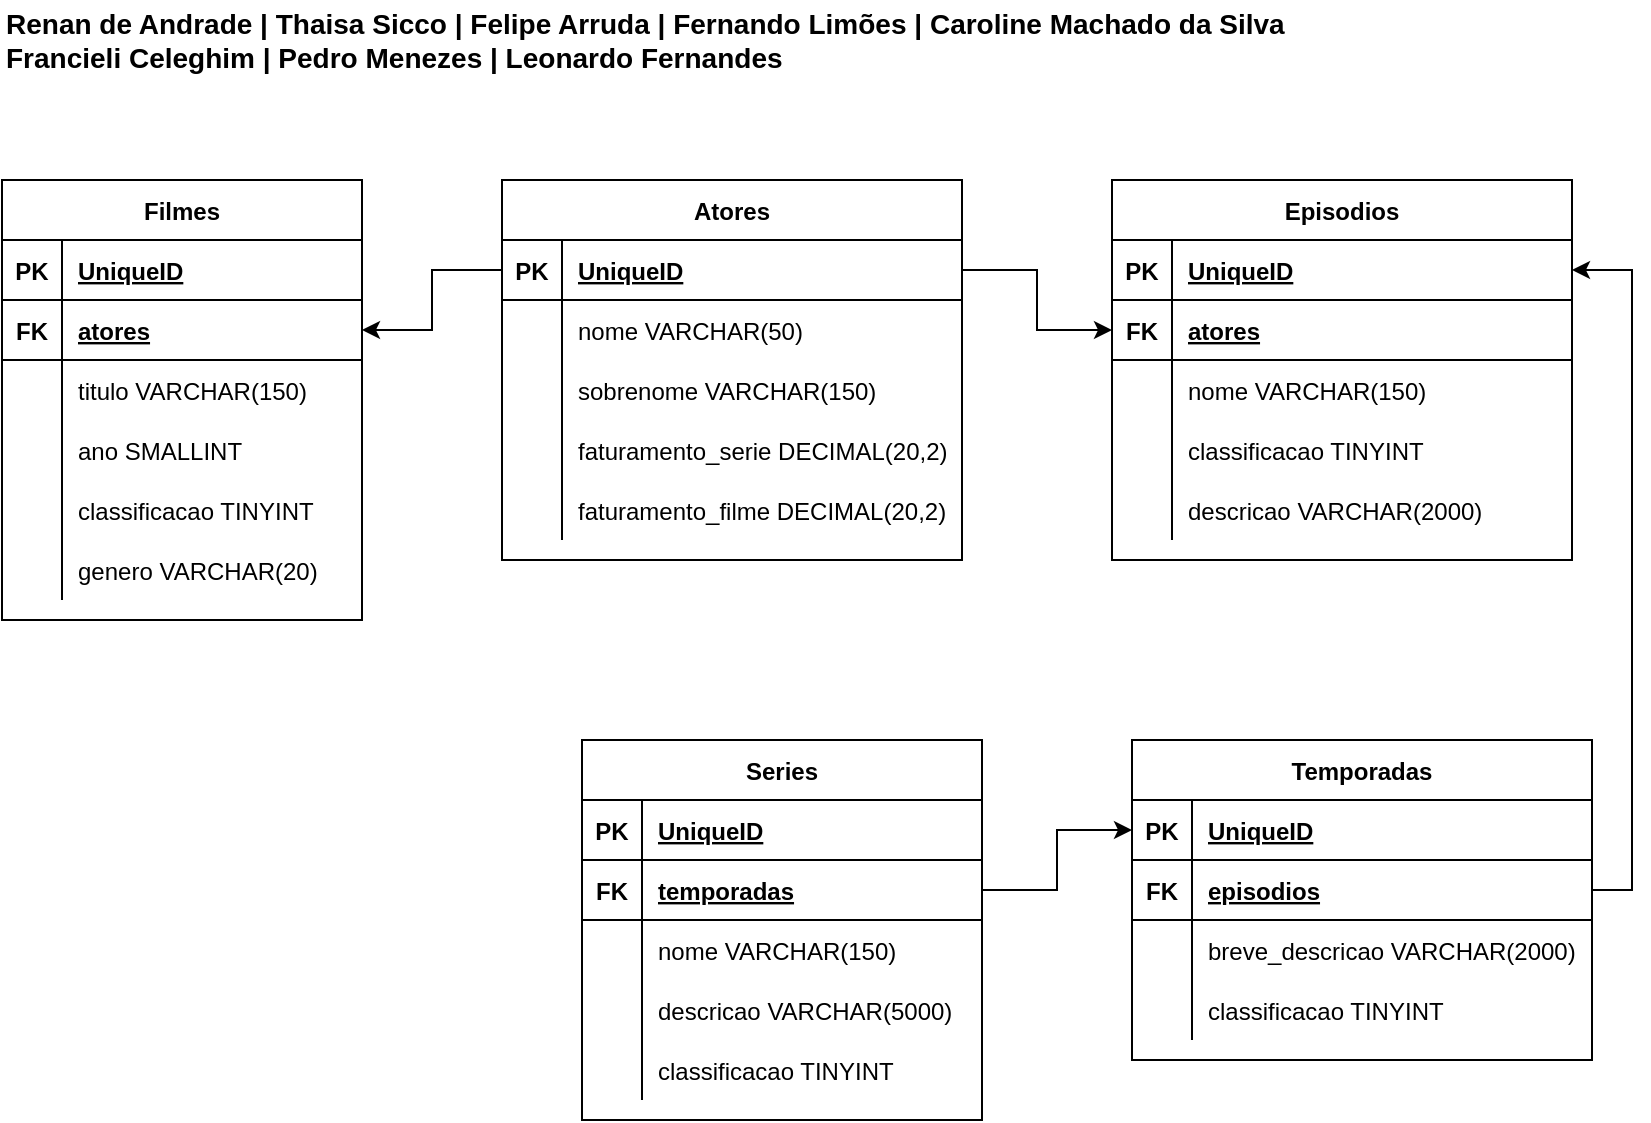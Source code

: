 <mxfile version="14.9.7" type="google"><diagram id="pLK1hywPP_0OHfHUlti8" name="Page-1"><mxGraphModel dx="1426" dy="773" grid="1" gridSize="10" guides="1" tooltips="1" connect="1" arrows="1" fold="1" page="1" pageScale="1" pageWidth="827" pageHeight="1169" math="0" shadow="0"><root><mxCell id="0"/><mxCell id="1" parent="0"/><mxCell id="wGdOwo4mTz0a7036f3wk-1" value="Filmes" style="shape=table;startSize=30;container=1;collapsible=1;childLayout=tableLayout;fixedRows=1;rowLines=0;fontStyle=1;align=center;resizeLast=1;" vertex="1" parent="1"><mxGeometry x="60" y="130" width="180" height="220" as="geometry"/></mxCell><mxCell id="wGdOwo4mTz0a7036f3wk-2" value="" style="shape=partialRectangle;collapsible=0;dropTarget=0;pointerEvents=0;fillColor=none;top=0;left=0;bottom=1;right=0;points=[[0,0.5],[1,0.5]];portConstraint=eastwest;" vertex="1" parent="wGdOwo4mTz0a7036f3wk-1"><mxGeometry y="30" width="180" height="30" as="geometry"/></mxCell><mxCell id="wGdOwo4mTz0a7036f3wk-3" value="PK" style="shape=partialRectangle;connectable=0;fillColor=none;top=0;left=0;bottom=0;right=0;fontStyle=1;overflow=hidden;" vertex="1" parent="wGdOwo4mTz0a7036f3wk-2"><mxGeometry width="30" height="30" as="geometry"/></mxCell><mxCell id="wGdOwo4mTz0a7036f3wk-4" value="UniqueID" style="shape=partialRectangle;connectable=0;fillColor=none;top=0;left=0;bottom=0;right=0;align=left;spacingLeft=6;fontStyle=5;overflow=hidden;" vertex="1" parent="wGdOwo4mTz0a7036f3wk-2"><mxGeometry x="30" width="150" height="30" as="geometry"/></mxCell><mxCell id="wGdOwo4mTz0a7036f3wk-176" value="" style="shape=partialRectangle;collapsible=0;dropTarget=0;pointerEvents=0;fillColor=none;top=0;left=0;bottom=1;right=0;points=[[0,0.5],[1,0.5]];portConstraint=eastwest;" vertex="1" parent="wGdOwo4mTz0a7036f3wk-1"><mxGeometry y="60" width="180" height="30" as="geometry"/></mxCell><mxCell id="wGdOwo4mTz0a7036f3wk-177" value="FK" style="shape=partialRectangle;connectable=0;fillColor=none;top=0;left=0;bottom=0;right=0;fontStyle=1;overflow=hidden;" vertex="1" parent="wGdOwo4mTz0a7036f3wk-176"><mxGeometry width="30" height="30" as="geometry"/></mxCell><mxCell id="wGdOwo4mTz0a7036f3wk-178" value="atores" style="shape=partialRectangle;connectable=0;fillColor=none;top=0;left=0;bottom=0;right=0;align=left;spacingLeft=6;fontStyle=5;overflow=hidden;" vertex="1" parent="wGdOwo4mTz0a7036f3wk-176"><mxGeometry x="30" width="150" height="30" as="geometry"/></mxCell><mxCell id="wGdOwo4mTz0a7036f3wk-5" value="" style="shape=partialRectangle;collapsible=0;dropTarget=0;pointerEvents=0;fillColor=none;top=0;left=0;bottom=0;right=0;points=[[0,0.5],[1,0.5]];portConstraint=eastwest;" vertex="1" parent="wGdOwo4mTz0a7036f3wk-1"><mxGeometry y="90" width="180" height="30" as="geometry"/></mxCell><mxCell id="wGdOwo4mTz0a7036f3wk-6" value="" style="shape=partialRectangle;connectable=0;fillColor=none;top=0;left=0;bottom=0;right=0;editable=1;overflow=hidden;" vertex="1" parent="wGdOwo4mTz0a7036f3wk-5"><mxGeometry width="30" height="30" as="geometry"/></mxCell><mxCell id="wGdOwo4mTz0a7036f3wk-7" value="titulo VARCHAR(150)" style="shape=partialRectangle;connectable=0;fillColor=none;top=0;left=0;bottom=0;right=0;align=left;spacingLeft=6;overflow=hidden;" vertex="1" parent="wGdOwo4mTz0a7036f3wk-5"><mxGeometry x="30" width="150" height="30" as="geometry"/></mxCell><mxCell id="wGdOwo4mTz0a7036f3wk-8" value="" style="shape=partialRectangle;collapsible=0;dropTarget=0;pointerEvents=0;fillColor=none;top=0;left=0;bottom=0;right=0;points=[[0,0.5],[1,0.5]];portConstraint=eastwest;" vertex="1" parent="wGdOwo4mTz0a7036f3wk-1"><mxGeometry y="120" width="180" height="30" as="geometry"/></mxCell><mxCell id="wGdOwo4mTz0a7036f3wk-9" value="" style="shape=partialRectangle;connectable=0;fillColor=none;top=0;left=0;bottom=0;right=0;editable=1;overflow=hidden;" vertex="1" parent="wGdOwo4mTz0a7036f3wk-8"><mxGeometry width="30" height="30" as="geometry"/></mxCell><mxCell id="wGdOwo4mTz0a7036f3wk-10" value="ano SMALLINT" style="shape=partialRectangle;connectable=0;fillColor=none;top=0;left=0;bottom=0;right=0;align=left;spacingLeft=6;overflow=hidden;" vertex="1" parent="wGdOwo4mTz0a7036f3wk-8"><mxGeometry x="30" width="150" height="30" as="geometry"/></mxCell><mxCell id="wGdOwo4mTz0a7036f3wk-11" value="" style="shape=partialRectangle;collapsible=0;dropTarget=0;pointerEvents=0;fillColor=none;top=0;left=0;bottom=0;right=0;points=[[0,0.5],[1,0.5]];portConstraint=eastwest;" vertex="1" parent="wGdOwo4mTz0a7036f3wk-1"><mxGeometry y="150" width="180" height="30" as="geometry"/></mxCell><mxCell id="wGdOwo4mTz0a7036f3wk-12" value="" style="shape=partialRectangle;connectable=0;fillColor=none;top=0;left=0;bottom=0;right=0;editable=1;overflow=hidden;" vertex="1" parent="wGdOwo4mTz0a7036f3wk-11"><mxGeometry width="30" height="30" as="geometry"/></mxCell><mxCell id="wGdOwo4mTz0a7036f3wk-13" value="classificacao TINYINT" style="shape=partialRectangle;connectable=0;fillColor=none;top=0;left=0;bottom=0;right=0;align=left;spacingLeft=6;overflow=hidden;" vertex="1" parent="wGdOwo4mTz0a7036f3wk-11"><mxGeometry x="30" width="150" height="30" as="geometry"/></mxCell><mxCell id="wGdOwo4mTz0a7036f3wk-57" value="" style="shape=partialRectangle;collapsible=0;dropTarget=0;pointerEvents=0;fillColor=none;top=0;left=0;bottom=0;right=0;points=[[0,0.5],[1,0.5]];portConstraint=eastwest;" vertex="1" parent="wGdOwo4mTz0a7036f3wk-1"><mxGeometry y="180" width="180" height="30" as="geometry"/></mxCell><mxCell id="wGdOwo4mTz0a7036f3wk-58" value="" style="shape=partialRectangle;connectable=0;fillColor=none;top=0;left=0;bottom=0;right=0;editable=1;overflow=hidden;" vertex="1" parent="wGdOwo4mTz0a7036f3wk-57"><mxGeometry width="30" height="30" as="geometry"/></mxCell><mxCell id="wGdOwo4mTz0a7036f3wk-59" value="genero VARCHAR(20)" style="shape=partialRectangle;connectable=0;fillColor=none;top=0;left=0;bottom=0;right=0;align=left;spacingLeft=6;overflow=hidden;" vertex="1" parent="wGdOwo4mTz0a7036f3wk-57"><mxGeometry x="30" width="150" height="30" as="geometry"/></mxCell><mxCell id="wGdOwo4mTz0a7036f3wk-14" value="Atores" style="shape=table;startSize=30;container=1;collapsible=1;childLayout=tableLayout;fixedRows=1;rowLines=0;fontStyle=1;align=center;resizeLast=1;" vertex="1" parent="1"><mxGeometry x="310" y="130" width="230" height="190" as="geometry"/></mxCell><mxCell id="wGdOwo4mTz0a7036f3wk-15" value="" style="shape=partialRectangle;collapsible=0;dropTarget=0;pointerEvents=0;fillColor=none;top=0;left=0;bottom=1;right=0;points=[[0,0.5],[1,0.5]];portConstraint=eastwest;" vertex="1" parent="wGdOwo4mTz0a7036f3wk-14"><mxGeometry y="30" width="230" height="30" as="geometry"/></mxCell><mxCell id="wGdOwo4mTz0a7036f3wk-16" value="PK" style="shape=partialRectangle;connectable=0;fillColor=none;top=0;left=0;bottom=0;right=0;fontStyle=1;overflow=hidden;" vertex="1" parent="wGdOwo4mTz0a7036f3wk-15"><mxGeometry width="30" height="30" as="geometry"/></mxCell><mxCell id="wGdOwo4mTz0a7036f3wk-17" value="UniqueID" style="shape=partialRectangle;connectable=0;fillColor=none;top=0;left=0;bottom=0;right=0;align=left;spacingLeft=6;fontStyle=5;overflow=hidden;" vertex="1" parent="wGdOwo4mTz0a7036f3wk-15"><mxGeometry x="30" width="200" height="30" as="geometry"/></mxCell><mxCell id="wGdOwo4mTz0a7036f3wk-18" value="" style="shape=partialRectangle;collapsible=0;dropTarget=0;pointerEvents=0;fillColor=none;top=0;left=0;bottom=0;right=0;points=[[0,0.5],[1,0.5]];portConstraint=eastwest;" vertex="1" parent="wGdOwo4mTz0a7036f3wk-14"><mxGeometry y="60" width="230" height="30" as="geometry"/></mxCell><mxCell id="wGdOwo4mTz0a7036f3wk-19" value="" style="shape=partialRectangle;connectable=0;fillColor=none;top=0;left=0;bottom=0;right=0;editable=1;overflow=hidden;" vertex="1" parent="wGdOwo4mTz0a7036f3wk-18"><mxGeometry width="30" height="30" as="geometry"/></mxCell><mxCell id="wGdOwo4mTz0a7036f3wk-20" value="nome VARCHAR(50)" style="shape=partialRectangle;connectable=0;fillColor=none;top=0;left=0;bottom=0;right=0;align=left;spacingLeft=6;overflow=hidden;" vertex="1" parent="wGdOwo4mTz0a7036f3wk-18"><mxGeometry x="30" width="200" height="30" as="geometry"/></mxCell><mxCell id="wGdOwo4mTz0a7036f3wk-21" value="" style="shape=partialRectangle;collapsible=0;dropTarget=0;pointerEvents=0;fillColor=none;top=0;left=0;bottom=0;right=0;points=[[0,0.5],[1,0.5]];portConstraint=eastwest;" vertex="1" parent="wGdOwo4mTz0a7036f3wk-14"><mxGeometry y="90" width="230" height="30" as="geometry"/></mxCell><mxCell id="wGdOwo4mTz0a7036f3wk-22" value="" style="shape=partialRectangle;connectable=0;fillColor=none;top=0;left=0;bottom=0;right=0;editable=1;overflow=hidden;" vertex="1" parent="wGdOwo4mTz0a7036f3wk-21"><mxGeometry width="30" height="30" as="geometry"/></mxCell><mxCell id="wGdOwo4mTz0a7036f3wk-23" value="sobrenome VARCHAR(150)" style="shape=partialRectangle;connectable=0;fillColor=none;top=0;left=0;bottom=0;right=0;align=left;spacingLeft=6;overflow=hidden;" vertex="1" parent="wGdOwo4mTz0a7036f3wk-21"><mxGeometry x="30" width="200" height="30" as="geometry"/></mxCell><mxCell id="wGdOwo4mTz0a7036f3wk-170" value="" style="shape=partialRectangle;collapsible=0;dropTarget=0;pointerEvents=0;fillColor=none;top=0;left=0;bottom=0;right=0;points=[[0,0.5],[1,0.5]];portConstraint=eastwest;" vertex="1" parent="wGdOwo4mTz0a7036f3wk-14"><mxGeometry y="120" width="230" height="30" as="geometry"/></mxCell><mxCell id="wGdOwo4mTz0a7036f3wk-171" value="" style="shape=partialRectangle;connectable=0;fillColor=none;top=0;left=0;bottom=0;right=0;editable=1;overflow=hidden;" vertex="1" parent="wGdOwo4mTz0a7036f3wk-170"><mxGeometry width="30" height="30" as="geometry"/></mxCell><mxCell id="wGdOwo4mTz0a7036f3wk-172" value="faturamento_serie DECIMAL(20,2)" style="shape=partialRectangle;connectable=0;fillColor=none;top=0;left=0;bottom=0;right=0;align=left;spacingLeft=6;overflow=hidden;" vertex="1" parent="wGdOwo4mTz0a7036f3wk-170"><mxGeometry x="30" width="200" height="30" as="geometry"/></mxCell><mxCell id="wGdOwo4mTz0a7036f3wk-173" value="" style="shape=partialRectangle;collapsible=0;dropTarget=0;pointerEvents=0;fillColor=none;top=0;left=0;bottom=0;right=0;points=[[0,0.5],[1,0.5]];portConstraint=eastwest;" vertex="1" parent="wGdOwo4mTz0a7036f3wk-14"><mxGeometry y="150" width="230" height="30" as="geometry"/></mxCell><mxCell id="wGdOwo4mTz0a7036f3wk-174" value="" style="shape=partialRectangle;connectable=0;fillColor=none;top=0;left=0;bottom=0;right=0;editable=1;overflow=hidden;" vertex="1" parent="wGdOwo4mTz0a7036f3wk-173"><mxGeometry width="30" height="30" as="geometry"/></mxCell><mxCell id="wGdOwo4mTz0a7036f3wk-175" value="faturamento_filme DECIMAL(20,2)" style="shape=partialRectangle;connectable=0;fillColor=none;top=0;left=0;bottom=0;right=0;align=left;spacingLeft=6;overflow=hidden;" vertex="1" parent="wGdOwo4mTz0a7036f3wk-173"><mxGeometry x="30" width="200" height="30" as="geometry"/></mxCell><mxCell id="wGdOwo4mTz0a7036f3wk-27" value="&lt;font style=&quot;font-size: 14px&quot;&gt;&lt;b&gt;Renan de Andrade | Thaisa Sicco | Felipe Arruda | Fernando Limões | Caroline Machado da Silva&lt;br&gt;Francieli Celeghim | Pedro Menezes | Leonardo Fernandes&lt;/b&gt;&lt;/font&gt;" style="text;html=1;resizable=0;autosize=1;align=left;verticalAlign=middle;points=[];fillColor=none;strokeColor=none;rounded=0;" vertex="1" parent="1"><mxGeometry x="60" y="40" width="650" height="40" as="geometry"/></mxCell><mxCell id="wGdOwo4mTz0a7036f3wk-60" value="Series" style="shape=table;startSize=30;container=1;collapsible=1;childLayout=tableLayout;fixedRows=1;rowLines=0;fontStyle=1;align=center;resizeLast=1;" vertex="1" parent="1"><mxGeometry x="350" y="410" width="200" height="190" as="geometry"/></mxCell><mxCell id="wGdOwo4mTz0a7036f3wk-61" value="" style="shape=partialRectangle;collapsible=0;dropTarget=0;pointerEvents=0;fillColor=none;top=0;left=0;bottom=1;right=0;points=[[0,0.5],[1,0.5]];portConstraint=eastwest;" vertex="1" parent="wGdOwo4mTz0a7036f3wk-60"><mxGeometry y="30" width="200" height="30" as="geometry"/></mxCell><mxCell id="wGdOwo4mTz0a7036f3wk-62" value="PK" style="shape=partialRectangle;connectable=0;fillColor=none;top=0;left=0;bottom=0;right=0;fontStyle=1;overflow=hidden;" vertex="1" parent="wGdOwo4mTz0a7036f3wk-61"><mxGeometry width="30" height="30" as="geometry"/></mxCell><mxCell id="wGdOwo4mTz0a7036f3wk-63" value="UniqueID" style="shape=partialRectangle;connectable=0;fillColor=none;top=0;left=0;bottom=0;right=0;align=left;spacingLeft=6;fontStyle=5;overflow=hidden;" vertex="1" parent="wGdOwo4mTz0a7036f3wk-61"><mxGeometry x="30" width="170" height="30" as="geometry"/></mxCell><mxCell id="wGdOwo4mTz0a7036f3wk-89" value="" style="shape=partialRectangle;collapsible=0;dropTarget=0;pointerEvents=0;fillColor=none;top=0;left=0;bottom=1;right=0;points=[[0,0.5],[1,0.5]];portConstraint=eastwest;" vertex="1" parent="wGdOwo4mTz0a7036f3wk-60"><mxGeometry y="60" width="200" height="30" as="geometry"/></mxCell><mxCell id="wGdOwo4mTz0a7036f3wk-90" value="FK" style="shape=partialRectangle;connectable=0;fillColor=none;top=0;left=0;bottom=0;right=0;fontStyle=1;overflow=hidden;" vertex="1" parent="wGdOwo4mTz0a7036f3wk-89"><mxGeometry width="30" height="30" as="geometry"/></mxCell><mxCell id="wGdOwo4mTz0a7036f3wk-91" value="temporadas" style="shape=partialRectangle;connectable=0;fillColor=none;top=0;left=0;bottom=0;right=0;align=left;spacingLeft=6;fontStyle=5;overflow=hidden;" vertex="1" parent="wGdOwo4mTz0a7036f3wk-89"><mxGeometry x="30" width="170" height="30" as="geometry"/></mxCell><mxCell id="wGdOwo4mTz0a7036f3wk-64" value="" style="shape=partialRectangle;collapsible=0;dropTarget=0;pointerEvents=0;fillColor=none;top=0;left=0;bottom=0;right=0;points=[[0,0.5],[1,0.5]];portConstraint=eastwest;" vertex="1" parent="wGdOwo4mTz0a7036f3wk-60"><mxGeometry y="90" width="200" height="30" as="geometry"/></mxCell><mxCell id="wGdOwo4mTz0a7036f3wk-65" value="" style="shape=partialRectangle;connectable=0;fillColor=none;top=0;left=0;bottom=0;right=0;editable=1;overflow=hidden;" vertex="1" parent="wGdOwo4mTz0a7036f3wk-64"><mxGeometry width="30" height="30" as="geometry"/></mxCell><mxCell id="wGdOwo4mTz0a7036f3wk-66" value="nome VARCHAR(150)" style="shape=partialRectangle;connectable=0;fillColor=none;top=0;left=0;bottom=0;right=0;align=left;spacingLeft=6;overflow=hidden;" vertex="1" parent="wGdOwo4mTz0a7036f3wk-64"><mxGeometry x="30" width="170" height="30" as="geometry"/></mxCell><mxCell id="wGdOwo4mTz0a7036f3wk-67" value="" style="shape=partialRectangle;collapsible=0;dropTarget=0;pointerEvents=0;fillColor=none;top=0;left=0;bottom=0;right=0;points=[[0,0.5],[1,0.5]];portConstraint=eastwest;" vertex="1" parent="wGdOwo4mTz0a7036f3wk-60"><mxGeometry y="120" width="200" height="30" as="geometry"/></mxCell><mxCell id="wGdOwo4mTz0a7036f3wk-68" value="" style="shape=partialRectangle;connectable=0;fillColor=none;top=0;left=0;bottom=0;right=0;editable=1;overflow=hidden;" vertex="1" parent="wGdOwo4mTz0a7036f3wk-67"><mxGeometry width="30" height="30" as="geometry"/></mxCell><mxCell id="wGdOwo4mTz0a7036f3wk-69" value="descricao VARCHAR(5000)" style="shape=partialRectangle;connectable=0;fillColor=none;top=0;left=0;bottom=0;right=0;align=left;spacingLeft=6;overflow=hidden;" vertex="1" parent="wGdOwo4mTz0a7036f3wk-67"><mxGeometry x="30" width="170" height="30" as="geometry"/></mxCell><mxCell id="wGdOwo4mTz0a7036f3wk-70" value="" style="shape=partialRectangle;collapsible=0;dropTarget=0;pointerEvents=0;fillColor=none;top=0;left=0;bottom=0;right=0;points=[[0,0.5],[1,0.5]];portConstraint=eastwest;" vertex="1" parent="wGdOwo4mTz0a7036f3wk-60"><mxGeometry y="150" width="200" height="30" as="geometry"/></mxCell><mxCell id="wGdOwo4mTz0a7036f3wk-71" value="" style="shape=partialRectangle;connectable=0;fillColor=none;top=0;left=0;bottom=0;right=0;editable=1;overflow=hidden;" vertex="1" parent="wGdOwo4mTz0a7036f3wk-70"><mxGeometry width="30" height="30" as="geometry"/></mxCell><mxCell id="wGdOwo4mTz0a7036f3wk-72" value="classificacao TINYINT" style="shape=partialRectangle;connectable=0;fillColor=none;top=0;left=0;bottom=0;right=0;align=left;spacingLeft=6;overflow=hidden;" vertex="1" parent="wGdOwo4mTz0a7036f3wk-70"><mxGeometry x="30" width="170" height="30" as="geometry"/></mxCell><mxCell id="wGdOwo4mTz0a7036f3wk-92" value="Temporadas" style="shape=table;startSize=30;container=1;collapsible=1;childLayout=tableLayout;fixedRows=1;rowLines=0;fontStyle=1;align=center;resizeLast=1;" vertex="1" parent="1"><mxGeometry x="625" y="410" width="230" height="160" as="geometry"/></mxCell><mxCell id="wGdOwo4mTz0a7036f3wk-93" value="" style="shape=partialRectangle;collapsible=0;dropTarget=0;pointerEvents=0;fillColor=none;top=0;left=0;bottom=1;right=0;points=[[0,0.5],[1,0.5]];portConstraint=eastwest;" vertex="1" parent="wGdOwo4mTz0a7036f3wk-92"><mxGeometry y="30" width="230" height="30" as="geometry"/></mxCell><mxCell id="wGdOwo4mTz0a7036f3wk-94" value="PK" style="shape=partialRectangle;connectable=0;fillColor=none;top=0;left=0;bottom=0;right=0;fontStyle=1;overflow=hidden;" vertex="1" parent="wGdOwo4mTz0a7036f3wk-93"><mxGeometry width="30" height="30" as="geometry"/></mxCell><mxCell id="wGdOwo4mTz0a7036f3wk-95" value="UniqueID" style="shape=partialRectangle;connectable=0;fillColor=none;top=0;left=0;bottom=0;right=0;align=left;spacingLeft=6;fontStyle=5;overflow=hidden;" vertex="1" parent="wGdOwo4mTz0a7036f3wk-93"><mxGeometry x="30" width="200" height="30" as="geometry"/></mxCell><mxCell id="wGdOwo4mTz0a7036f3wk-109" value="" style="shape=partialRectangle;collapsible=0;dropTarget=0;pointerEvents=0;fillColor=none;top=0;left=0;bottom=1;right=0;points=[[0,0.5],[1,0.5]];portConstraint=eastwest;" vertex="1" parent="wGdOwo4mTz0a7036f3wk-92"><mxGeometry y="60" width="230" height="30" as="geometry"/></mxCell><mxCell id="wGdOwo4mTz0a7036f3wk-110" value="FK" style="shape=partialRectangle;connectable=0;fillColor=none;top=0;left=0;bottom=0;right=0;fontStyle=1;overflow=hidden;" vertex="1" parent="wGdOwo4mTz0a7036f3wk-109"><mxGeometry width="30" height="30" as="geometry"/></mxCell><mxCell id="wGdOwo4mTz0a7036f3wk-111" value="episodios" style="shape=partialRectangle;connectable=0;fillColor=none;top=0;left=0;bottom=0;right=0;align=left;spacingLeft=6;fontStyle=5;overflow=hidden;" vertex="1" parent="wGdOwo4mTz0a7036f3wk-109"><mxGeometry x="30" width="200" height="30" as="geometry"/></mxCell><mxCell id="wGdOwo4mTz0a7036f3wk-99" value="" style="shape=partialRectangle;collapsible=0;dropTarget=0;pointerEvents=0;fillColor=none;top=0;left=0;bottom=0;right=0;points=[[0,0.5],[1,0.5]];portConstraint=eastwest;" vertex="1" parent="wGdOwo4mTz0a7036f3wk-92"><mxGeometry y="90" width="230" height="30" as="geometry"/></mxCell><mxCell id="wGdOwo4mTz0a7036f3wk-100" value="" style="shape=partialRectangle;connectable=0;fillColor=none;top=0;left=0;bottom=0;right=0;editable=1;overflow=hidden;" vertex="1" parent="wGdOwo4mTz0a7036f3wk-99"><mxGeometry width="30" height="30" as="geometry"/></mxCell><mxCell id="wGdOwo4mTz0a7036f3wk-101" value="breve_descricao VARCHAR(2000)" style="shape=partialRectangle;connectable=0;fillColor=none;top=0;left=0;bottom=0;right=0;align=left;spacingLeft=6;overflow=hidden;" vertex="1" parent="wGdOwo4mTz0a7036f3wk-99"><mxGeometry x="30" width="200" height="30" as="geometry"/></mxCell><mxCell id="wGdOwo4mTz0a7036f3wk-102" value="" style="shape=partialRectangle;collapsible=0;dropTarget=0;pointerEvents=0;fillColor=none;top=0;left=0;bottom=0;right=0;points=[[0,0.5],[1,0.5]];portConstraint=eastwest;" vertex="1" parent="wGdOwo4mTz0a7036f3wk-92"><mxGeometry y="120" width="230" height="30" as="geometry"/></mxCell><mxCell id="wGdOwo4mTz0a7036f3wk-103" value="" style="shape=partialRectangle;connectable=0;fillColor=none;top=0;left=0;bottom=0;right=0;editable=1;overflow=hidden;" vertex="1" parent="wGdOwo4mTz0a7036f3wk-102"><mxGeometry width="30" height="30" as="geometry"/></mxCell><mxCell id="wGdOwo4mTz0a7036f3wk-104" value="classificacao TINYINT" style="shape=partialRectangle;connectable=0;fillColor=none;top=0;left=0;bottom=0;right=0;align=left;spacingLeft=6;overflow=hidden;" vertex="1" parent="wGdOwo4mTz0a7036f3wk-102"><mxGeometry x="30" width="200" height="30" as="geometry"/></mxCell><mxCell id="wGdOwo4mTz0a7036f3wk-112" value="Episodios" style="shape=table;startSize=30;container=1;collapsible=1;childLayout=tableLayout;fixedRows=1;rowLines=0;fontStyle=1;align=center;resizeLast=1;" vertex="1" parent="1"><mxGeometry x="615" y="130" width="230" height="190" as="geometry"/></mxCell><mxCell id="wGdOwo4mTz0a7036f3wk-113" value="" style="shape=partialRectangle;collapsible=0;dropTarget=0;pointerEvents=0;fillColor=none;top=0;left=0;bottom=1;right=0;points=[[0,0.5],[1,0.5]];portConstraint=eastwest;" vertex="1" parent="wGdOwo4mTz0a7036f3wk-112"><mxGeometry y="30" width="230" height="30" as="geometry"/></mxCell><mxCell id="wGdOwo4mTz0a7036f3wk-114" value="PK" style="shape=partialRectangle;connectable=0;fillColor=none;top=0;left=0;bottom=0;right=0;fontStyle=1;overflow=hidden;" vertex="1" parent="wGdOwo4mTz0a7036f3wk-113"><mxGeometry width="30" height="30" as="geometry"/></mxCell><mxCell id="wGdOwo4mTz0a7036f3wk-115" value="UniqueID" style="shape=partialRectangle;connectable=0;fillColor=none;top=0;left=0;bottom=0;right=0;align=left;spacingLeft=6;fontStyle=5;overflow=hidden;" vertex="1" parent="wGdOwo4mTz0a7036f3wk-113"><mxGeometry x="30" width="200" height="30" as="geometry"/></mxCell><mxCell id="wGdOwo4mTz0a7036f3wk-141" value="" style="shape=partialRectangle;collapsible=0;dropTarget=0;pointerEvents=0;fillColor=none;top=0;left=0;bottom=1;right=0;points=[[0,0.5],[1,0.5]];portConstraint=eastwest;" vertex="1" parent="wGdOwo4mTz0a7036f3wk-112"><mxGeometry y="60" width="230" height="30" as="geometry"/></mxCell><mxCell id="wGdOwo4mTz0a7036f3wk-142" value="FK" style="shape=partialRectangle;connectable=0;fillColor=none;top=0;left=0;bottom=0;right=0;fontStyle=1;overflow=hidden;" vertex="1" parent="wGdOwo4mTz0a7036f3wk-141"><mxGeometry width="30" height="30" as="geometry"/></mxCell><mxCell id="wGdOwo4mTz0a7036f3wk-143" value="atores" style="shape=partialRectangle;connectable=0;fillColor=none;top=0;left=0;bottom=0;right=0;align=left;spacingLeft=6;fontStyle=5;overflow=hidden;" vertex="1" parent="wGdOwo4mTz0a7036f3wk-141"><mxGeometry x="30" width="200" height="30" as="geometry"/></mxCell><mxCell id="wGdOwo4mTz0a7036f3wk-119" value="" style="shape=partialRectangle;collapsible=0;dropTarget=0;pointerEvents=0;fillColor=none;top=0;left=0;bottom=0;right=0;points=[[0,0.5],[1,0.5]];portConstraint=eastwest;" vertex="1" parent="wGdOwo4mTz0a7036f3wk-112"><mxGeometry y="90" width="230" height="30" as="geometry"/></mxCell><mxCell id="wGdOwo4mTz0a7036f3wk-120" value="" style="shape=partialRectangle;connectable=0;fillColor=none;top=0;left=0;bottom=0;right=0;editable=1;overflow=hidden;" vertex="1" parent="wGdOwo4mTz0a7036f3wk-119"><mxGeometry width="30" height="30" as="geometry"/></mxCell><mxCell id="wGdOwo4mTz0a7036f3wk-121" value="nome VARCHAR(150)" style="shape=partialRectangle;connectable=0;fillColor=none;top=0;left=0;bottom=0;right=0;align=left;spacingLeft=6;overflow=hidden;" vertex="1" parent="wGdOwo4mTz0a7036f3wk-119"><mxGeometry x="30" width="200" height="30" as="geometry"/></mxCell><mxCell id="wGdOwo4mTz0a7036f3wk-122" value="" style="shape=partialRectangle;collapsible=0;dropTarget=0;pointerEvents=0;fillColor=none;top=0;left=0;bottom=0;right=0;points=[[0,0.5],[1,0.5]];portConstraint=eastwest;" vertex="1" parent="wGdOwo4mTz0a7036f3wk-112"><mxGeometry y="120" width="230" height="30" as="geometry"/></mxCell><mxCell id="wGdOwo4mTz0a7036f3wk-123" value="" style="shape=partialRectangle;connectable=0;fillColor=none;top=0;left=0;bottom=0;right=0;editable=1;overflow=hidden;" vertex="1" parent="wGdOwo4mTz0a7036f3wk-122"><mxGeometry width="30" height="30" as="geometry"/></mxCell><mxCell id="wGdOwo4mTz0a7036f3wk-124" value="classificacao TINYINT" style="shape=partialRectangle;connectable=0;fillColor=none;top=0;left=0;bottom=0;right=0;align=left;spacingLeft=6;overflow=hidden;" vertex="1" parent="wGdOwo4mTz0a7036f3wk-122"><mxGeometry x="30" width="200" height="30" as="geometry"/></mxCell><mxCell id="wGdOwo4mTz0a7036f3wk-138" value="" style="shape=partialRectangle;collapsible=0;dropTarget=0;pointerEvents=0;fillColor=none;top=0;left=0;bottom=0;right=0;points=[[0,0.5],[1,0.5]];portConstraint=eastwest;" vertex="1" parent="wGdOwo4mTz0a7036f3wk-112"><mxGeometry y="150" width="230" height="30" as="geometry"/></mxCell><mxCell id="wGdOwo4mTz0a7036f3wk-139" value="" style="shape=partialRectangle;connectable=0;fillColor=none;top=0;left=0;bottom=0;right=0;editable=1;overflow=hidden;" vertex="1" parent="wGdOwo4mTz0a7036f3wk-138"><mxGeometry width="30" height="30" as="geometry"/></mxCell><mxCell id="wGdOwo4mTz0a7036f3wk-140" value="descricao VARCHAR(2000)" style="shape=partialRectangle;connectable=0;fillColor=none;top=0;left=0;bottom=0;right=0;align=left;spacingLeft=6;overflow=hidden;" vertex="1" parent="wGdOwo4mTz0a7036f3wk-138"><mxGeometry x="30" width="200" height="30" as="geometry"/></mxCell><mxCell id="wGdOwo4mTz0a7036f3wk-179" value="" style="edgeStyle=orthogonalEdgeStyle;rounded=0;orthogonalLoop=1;jettySize=auto;html=1;" edge="1" parent="1" source="wGdOwo4mTz0a7036f3wk-15" target="wGdOwo4mTz0a7036f3wk-141"><mxGeometry relative="1" as="geometry"/></mxCell><mxCell id="wGdOwo4mTz0a7036f3wk-180" value="" style="edgeStyle=orthogonalEdgeStyle;rounded=0;orthogonalLoop=1;jettySize=auto;html=1;" edge="1" parent="1" source="wGdOwo4mTz0a7036f3wk-15" target="wGdOwo4mTz0a7036f3wk-176"><mxGeometry relative="1" as="geometry"/></mxCell><mxCell id="wGdOwo4mTz0a7036f3wk-200" style="edgeStyle=orthogonalEdgeStyle;rounded=0;orthogonalLoop=1;jettySize=auto;html=1;exitX=1;exitY=0.5;exitDx=0;exitDy=0;entryX=1;entryY=0.5;entryDx=0;entryDy=0;" edge="1" parent="1" source="wGdOwo4mTz0a7036f3wk-109" target="wGdOwo4mTz0a7036f3wk-113"><mxGeometry relative="1" as="geometry"><mxPoint x="900" y="140" as="targetPoint"/></mxGeometry></mxCell><mxCell id="wGdOwo4mTz0a7036f3wk-202" value="" style="edgeStyle=orthogonalEdgeStyle;rounded=0;orthogonalLoop=1;jettySize=auto;html=1;entryX=0;entryY=0.5;entryDx=0;entryDy=0;" edge="1" parent="1" source="wGdOwo4mTz0a7036f3wk-89" target="wGdOwo4mTz0a7036f3wk-93"><mxGeometry relative="1" as="geometry"/></mxCell></root></mxGraphModel></diagram></mxfile>